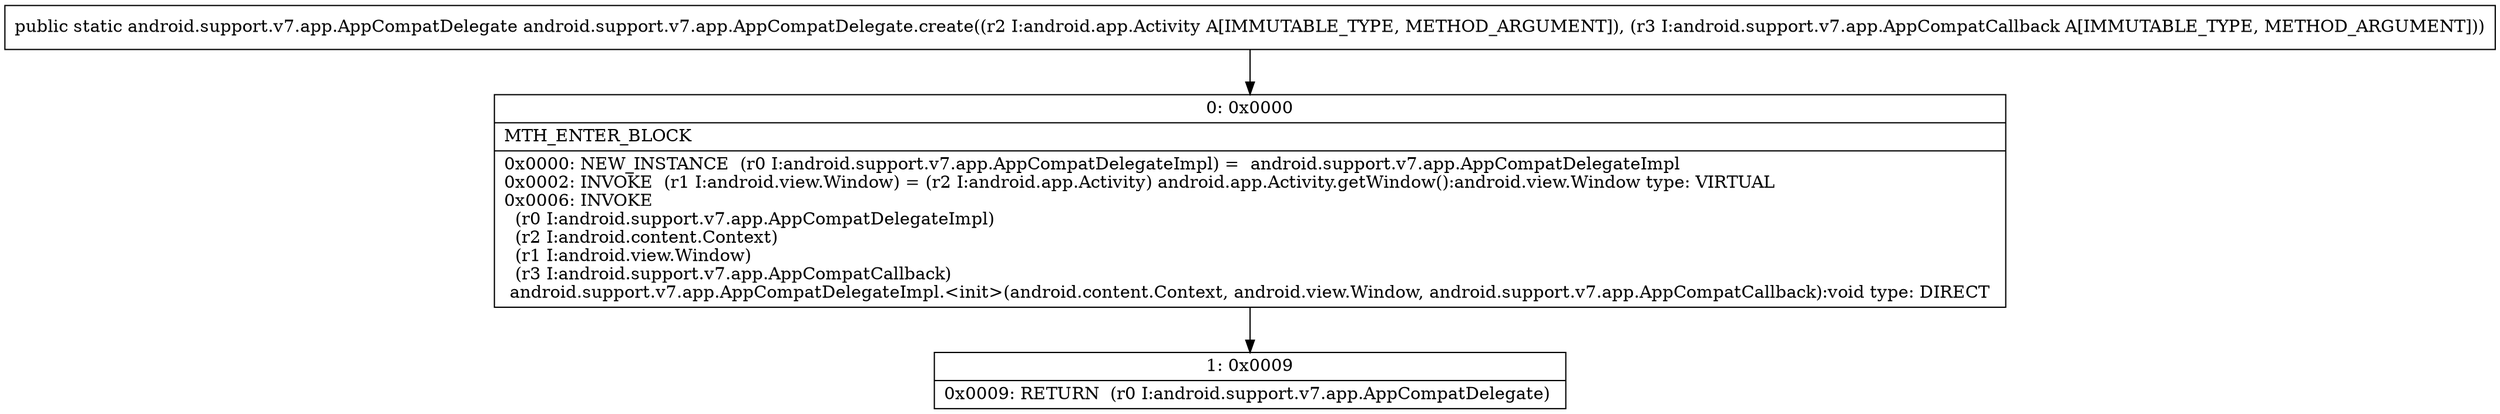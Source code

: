 digraph "CFG forandroid.support.v7.app.AppCompatDelegate.create(Landroid\/app\/Activity;Landroid\/support\/v7\/app\/AppCompatCallback;)Landroid\/support\/v7\/app\/AppCompatDelegate;" {
Node_0 [shape=record,label="{0\:\ 0x0000|MTH_ENTER_BLOCK\l|0x0000: NEW_INSTANCE  (r0 I:android.support.v7.app.AppCompatDelegateImpl) =  android.support.v7.app.AppCompatDelegateImpl \l0x0002: INVOKE  (r1 I:android.view.Window) = (r2 I:android.app.Activity) android.app.Activity.getWindow():android.view.Window type: VIRTUAL \l0x0006: INVOKE  \l  (r0 I:android.support.v7.app.AppCompatDelegateImpl)\l  (r2 I:android.content.Context)\l  (r1 I:android.view.Window)\l  (r3 I:android.support.v7.app.AppCompatCallback)\l android.support.v7.app.AppCompatDelegateImpl.\<init\>(android.content.Context, android.view.Window, android.support.v7.app.AppCompatCallback):void type: DIRECT \l}"];
Node_1 [shape=record,label="{1\:\ 0x0009|0x0009: RETURN  (r0 I:android.support.v7.app.AppCompatDelegate) \l}"];
MethodNode[shape=record,label="{public static android.support.v7.app.AppCompatDelegate android.support.v7.app.AppCompatDelegate.create((r2 I:android.app.Activity A[IMMUTABLE_TYPE, METHOD_ARGUMENT]), (r3 I:android.support.v7.app.AppCompatCallback A[IMMUTABLE_TYPE, METHOD_ARGUMENT])) }"];
MethodNode -> Node_0;
Node_0 -> Node_1;
}

